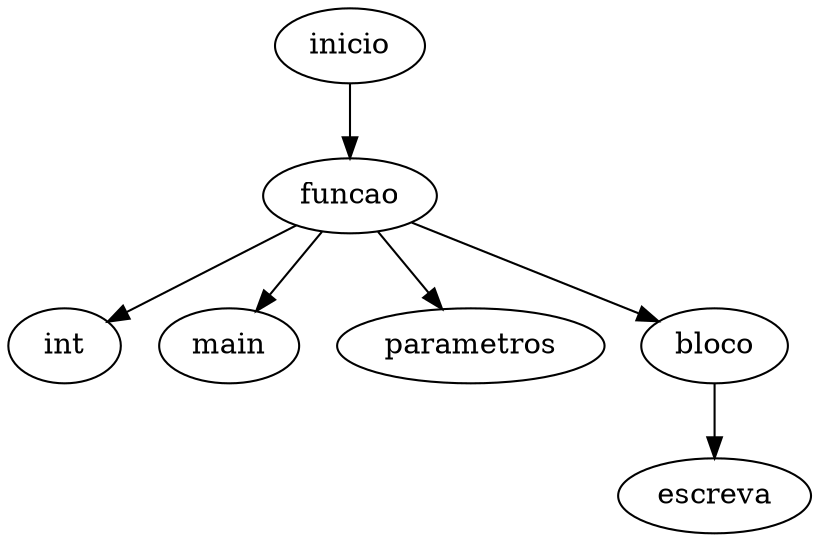 digraph AST {
n0 [label="inicio"];
n1 [label="funcao"];
n2 [label="int"];
n3 [label="main"];
n4 [label="parametros"];
n5 [label="bloco"];
n6 [label="escreva"];
n5 -> n6;
n1 -> n2;
n1 -> n3;
n1 -> n4;
n1 -> n5;
n0 -> n1;
}
